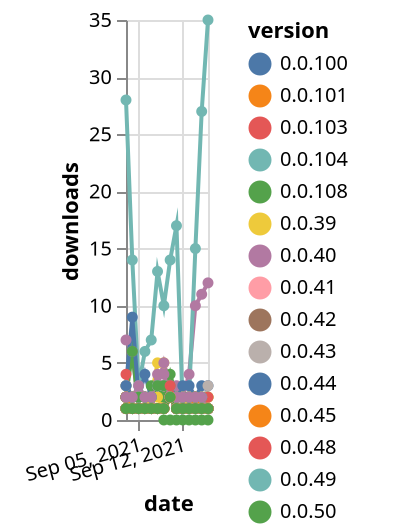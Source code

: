 {"$schema": "https://vega.github.io/schema/vega-lite/v5.json", "description": "A simple bar chart with embedded data.", "data": {"values": [{"date": "2021-09-03", "total": 326, "delta": 2, "version": "0.0.85"}, {"date": "2021-09-04", "total": 327, "delta": 1, "version": "0.0.85"}, {"date": "2021-09-05", "total": 328, "delta": 1, "version": "0.0.85"}, {"date": "2021-09-06", "total": 329, "delta": 1, "version": "0.0.85"}, {"date": "2021-09-07", "total": 330, "delta": 1, "version": "0.0.85"}, {"date": "2021-09-08", "total": 331, "delta": 1, "version": "0.0.85"}, {"date": "2021-09-09", "total": 332, "delta": 1, "version": "0.0.85"}, {"date": "2021-09-10", "total": 334, "delta": 2, "version": "0.0.85"}, {"date": "2021-09-11", "total": 335, "delta": 1, "version": "0.0.85"}, {"date": "2021-09-12", "total": 336, "delta": 1, "version": "0.0.85"}, {"date": "2021-09-13", "total": 337, "delta": 1, "version": "0.0.85"}, {"date": "2021-09-14", "total": 338, "delta": 1, "version": "0.0.85"}, {"date": "2021-09-15", "total": 339, "delta": 1, "version": "0.0.85"}, {"date": "2021-09-16", "total": 340, "delta": 1, "version": "0.0.85"}, {"date": "2021-09-03", "total": 218, "delta": 1, "version": "0.0.59"}, {"date": "2021-09-04", "total": 219, "delta": 1, "version": "0.0.59"}, {"date": "2021-09-05", "total": 220, "delta": 1, "version": "0.0.59"}, {"date": "2021-09-06", "total": 221, "delta": 1, "version": "0.0.59"}, {"date": "2021-09-07", "total": 222, "delta": 1, "version": "0.0.59"}, {"date": "2021-09-08", "total": 223, "delta": 1, "version": "0.0.59"}, {"date": "2021-09-09", "total": 224, "delta": 1, "version": "0.0.59"}, {"date": "2021-09-10", "total": 226, "delta": 2, "version": "0.0.59"}, {"date": "2021-09-11", "total": 227, "delta": 1, "version": "0.0.59"}, {"date": "2021-09-12", "total": 228, "delta": 1, "version": "0.0.59"}, {"date": "2021-09-13", "total": 229, "delta": 1, "version": "0.0.59"}, {"date": "2021-09-14", "total": 230, "delta": 1, "version": "0.0.59"}, {"date": "2021-09-15", "total": 231, "delta": 1, "version": "0.0.59"}, {"date": "2021-09-16", "total": 232, "delta": 1, "version": "0.0.59"}, {"date": "2021-09-03", "total": 1906, "delta": 2, "version": "0.0.51"}, {"date": "2021-09-04", "total": 1908, "delta": 2, "version": "0.0.51"}, {"date": "2021-09-05", "total": 1910, "delta": 2, "version": "0.0.51"}, {"date": "2021-09-06", "total": 1912, "delta": 2, "version": "0.0.51"}, {"date": "2021-09-07", "total": 1914, "delta": 2, "version": "0.0.51"}, {"date": "2021-09-08", "total": 1919, "delta": 5, "version": "0.0.51"}, {"date": "2021-09-09", "total": 1924, "delta": 5, "version": "0.0.51"}, {"date": "2021-09-10", "total": 1926, "delta": 2, "version": "0.0.51"}, {"date": "2021-09-11", "total": 1928, "delta": 2, "version": "0.0.51"}, {"date": "2021-09-12", "total": 1930, "delta": 2, "version": "0.0.51"}, {"date": "2021-09-13", "total": 1932, "delta": 2, "version": "0.0.51"}, {"date": "2021-09-14", "total": 1934, "delta": 2, "version": "0.0.51"}, {"date": "2021-09-15", "total": 1936, "delta": 2, "version": "0.0.51"}, {"date": "2021-09-16", "total": 1937, "delta": 1, "version": "0.0.51"}, {"date": "2021-09-03", "total": 1691, "delta": 2, "version": "0.0.45"}, {"date": "2021-09-04", "total": 1693, "delta": 2, "version": "0.0.45"}, {"date": "2021-09-05", "total": 1695, "delta": 2, "version": "0.0.45"}, {"date": "2021-09-06", "total": 1697, "delta": 2, "version": "0.0.45"}, {"date": "2021-09-07", "total": 1699, "delta": 2, "version": "0.0.45"}, {"date": "2021-09-08", "total": 1702, "delta": 3, "version": "0.0.45"}, {"date": "2021-09-09", "total": 1705, "delta": 3, "version": "0.0.45"}, {"date": "2021-09-10", "total": 1707, "delta": 2, "version": "0.0.45"}, {"date": "2021-09-11", "total": 1709, "delta": 2, "version": "0.0.45"}, {"date": "2021-09-12", "total": 1711, "delta": 2, "version": "0.0.45"}, {"date": "2021-09-13", "total": 1713, "delta": 2, "version": "0.0.45"}, {"date": "2021-09-14", "total": 1715, "delta": 2, "version": "0.0.45"}, {"date": "2021-09-15", "total": 1717, "delta": 2, "version": "0.0.45"}, {"date": "2021-09-16", "total": 1718, "delta": 1, "version": "0.0.45"}, {"date": "2021-09-03", "total": 1317, "delta": 7, "version": "0.0.96"}, {"date": "2021-09-04", "total": 1323, "delta": 6, "version": "0.0.96"}, {"date": "2021-09-05", "total": 1324, "delta": 1, "version": "0.0.96"}, {"date": "2021-09-06", "total": 1325, "delta": 1, "version": "0.0.96"}, {"date": "2021-09-07", "total": 1326, "delta": 1, "version": "0.0.96"}, {"date": "2021-09-08", "total": 1329, "delta": 3, "version": "0.0.96"}, {"date": "2021-09-09", "total": 1334, "delta": 5, "version": "0.0.96"}, {"date": "2021-09-10", "total": 1337, "delta": 3, "version": "0.0.96"}, {"date": "2021-09-11", "total": 1340, "delta": 3, "version": "0.0.96"}, {"date": "2021-09-12", "total": 1342, "delta": 2, "version": "0.0.96"}, {"date": "2021-09-13", "total": 1346, "delta": 4, "version": "0.0.96"}, {"date": "2021-09-14", "total": 1356, "delta": 10, "version": "0.0.96"}, {"date": "2021-09-15", "total": 1367, "delta": 11, "version": "0.0.96"}, {"date": "2021-09-16", "total": 1379, "delta": 12, "version": "0.0.96"}, {"date": "2021-09-03", "total": 197, "delta": 1, "version": "0.0.57"}, {"date": "2021-09-04", "total": 198, "delta": 1, "version": "0.0.57"}, {"date": "2021-09-05", "total": 199, "delta": 1, "version": "0.0.57"}, {"date": "2021-09-06", "total": 200, "delta": 1, "version": "0.0.57"}, {"date": "2021-09-07", "total": 201, "delta": 1, "version": "0.0.57"}, {"date": "2021-09-08", "total": 202, "delta": 1, "version": "0.0.57"}, {"date": "2021-09-09", "total": 203, "delta": 1, "version": "0.0.57"}, {"date": "2021-09-10", "total": 205, "delta": 2, "version": "0.0.57"}, {"date": "2021-09-11", "total": 206, "delta": 1, "version": "0.0.57"}, {"date": "2021-09-12", "total": 207, "delta": 1, "version": "0.0.57"}, {"date": "2021-09-13", "total": 208, "delta": 1, "version": "0.0.57"}, {"date": "2021-09-14", "total": 209, "delta": 1, "version": "0.0.57"}, {"date": "2021-09-15", "total": 210, "delta": 1, "version": "0.0.57"}, {"date": "2021-09-16", "total": 211, "delta": 1, "version": "0.0.57"}, {"date": "2021-09-03", "total": 209, "delta": 1, "version": "0.0.63"}, {"date": "2021-09-04", "total": 210, "delta": 1, "version": "0.0.63"}, {"date": "2021-09-05", "total": 211, "delta": 1, "version": "0.0.63"}, {"date": "2021-09-06", "total": 212, "delta": 1, "version": "0.0.63"}, {"date": "2021-09-07", "total": 213, "delta": 1, "version": "0.0.63"}, {"date": "2021-09-08", "total": 214, "delta": 1, "version": "0.0.63"}, {"date": "2021-09-09", "total": 215, "delta": 1, "version": "0.0.63"}, {"date": "2021-09-10", "total": 217, "delta": 2, "version": "0.0.63"}, {"date": "2021-09-11", "total": 218, "delta": 1, "version": "0.0.63"}, {"date": "2021-09-12", "total": 219, "delta": 1, "version": "0.0.63"}, {"date": "2021-09-13", "total": 220, "delta": 1, "version": "0.0.63"}, {"date": "2021-09-14", "total": 221, "delta": 1, "version": "0.0.63"}, {"date": "2021-09-15", "total": 222, "delta": 1, "version": "0.0.63"}, {"date": "2021-09-16", "total": 223, "delta": 1, "version": "0.0.63"}, {"date": "2021-09-03", "total": 218, "delta": 1, "version": "0.0.86"}, {"date": "2021-09-04", "total": 219, "delta": 1, "version": "0.0.86"}, {"date": "2021-09-05", "total": 220, "delta": 1, "version": "0.0.86"}, {"date": "2021-09-06", "total": 221, "delta": 1, "version": "0.0.86"}, {"date": "2021-09-07", "total": 222, "delta": 1, "version": "0.0.86"}, {"date": "2021-09-08", "total": 223, "delta": 1, "version": "0.0.86"}, {"date": "2021-09-09", "total": 224, "delta": 1, "version": "0.0.86"}, {"date": "2021-09-10", "total": 226, "delta": 2, "version": "0.0.86"}, {"date": "2021-09-11", "total": 227, "delta": 1, "version": "0.0.86"}, {"date": "2021-09-12", "total": 228, "delta": 1, "version": "0.0.86"}, {"date": "2021-09-13", "total": 229, "delta": 1, "version": "0.0.86"}, {"date": "2021-09-14", "total": 230, "delta": 1, "version": "0.0.86"}, {"date": "2021-09-15", "total": 231, "delta": 1, "version": "0.0.86"}, {"date": "2021-09-16", "total": 232, "delta": 1, "version": "0.0.86"}, {"date": "2021-09-03", "total": 1844, "delta": 2, "version": "0.0.42"}, {"date": "2021-09-04", "total": 1846, "delta": 2, "version": "0.0.42"}, {"date": "2021-09-05", "total": 1848, "delta": 2, "version": "0.0.42"}, {"date": "2021-09-06", "total": 1850, "delta": 2, "version": "0.0.42"}, {"date": "2021-09-07", "total": 1852, "delta": 2, "version": "0.0.42"}, {"date": "2021-09-08", "total": 1855, "delta": 3, "version": "0.0.42"}, {"date": "2021-09-09", "total": 1858, "delta": 3, "version": "0.0.42"}, {"date": "2021-09-10", "total": 1860, "delta": 2, "version": "0.0.42"}, {"date": "2021-09-11", "total": 1862, "delta": 2, "version": "0.0.42"}, {"date": "2021-09-12", "total": 1864, "delta": 2, "version": "0.0.42"}, {"date": "2021-09-13", "total": 1866, "delta": 2, "version": "0.0.42"}, {"date": "2021-09-14", "total": 1868, "delta": 2, "version": "0.0.42"}, {"date": "2021-09-15", "total": 1870, "delta": 2, "version": "0.0.42"}, {"date": "2021-09-16", "total": 1871, "delta": 1, "version": "0.0.42"}, {"date": "2021-09-03", "total": 181, "delta": 1, "version": "0.0.60"}, {"date": "2021-09-04", "total": 182, "delta": 1, "version": "0.0.60"}, {"date": "2021-09-05", "total": 183, "delta": 1, "version": "0.0.60"}, {"date": "2021-09-06", "total": 184, "delta": 1, "version": "0.0.60"}, {"date": "2021-09-07", "total": 185, "delta": 1, "version": "0.0.60"}, {"date": "2021-09-08", "total": 186, "delta": 1, "version": "0.0.60"}, {"date": "2021-09-09", "total": 187, "delta": 1, "version": "0.0.60"}, {"date": "2021-09-10", "total": 189, "delta": 2, "version": "0.0.60"}, {"date": "2021-09-11", "total": 190, "delta": 1, "version": "0.0.60"}, {"date": "2021-09-12", "total": 191, "delta": 1, "version": "0.0.60"}, {"date": "2021-09-13", "total": 192, "delta": 1, "version": "0.0.60"}, {"date": "2021-09-14", "total": 193, "delta": 1, "version": "0.0.60"}, {"date": "2021-09-15", "total": 194, "delta": 1, "version": "0.0.60"}, {"date": "2021-09-16", "total": 195, "delta": 1, "version": "0.0.60"}, {"date": "2021-09-03", "total": 163, "delta": 1, "version": "0.0.72"}, {"date": "2021-09-04", "total": 164, "delta": 1, "version": "0.0.72"}, {"date": "2021-09-05", "total": 165, "delta": 1, "version": "0.0.72"}, {"date": "2021-09-06", "total": 166, "delta": 1, "version": "0.0.72"}, {"date": "2021-09-07", "total": 167, "delta": 1, "version": "0.0.72"}, {"date": "2021-09-08", "total": 168, "delta": 1, "version": "0.0.72"}, {"date": "2021-09-09", "total": 169, "delta": 1, "version": "0.0.72"}, {"date": "2021-09-10", "total": 171, "delta": 2, "version": "0.0.72"}, {"date": "2021-09-11", "total": 172, "delta": 1, "version": "0.0.72"}, {"date": "2021-09-12", "total": 173, "delta": 1, "version": "0.0.72"}, {"date": "2021-09-13", "total": 174, "delta": 1, "version": "0.0.72"}, {"date": "2021-09-14", "total": 175, "delta": 1, "version": "0.0.72"}, {"date": "2021-09-15", "total": 176, "delta": 1, "version": "0.0.72"}, {"date": "2021-09-16", "total": 177, "delta": 1, "version": "0.0.72"}, {"date": "2021-09-03", "total": 150, "delta": 28, "version": "0.0.104"}, {"date": "2021-09-04", "total": 164, "delta": 14, "version": "0.0.104"}, {"date": "2021-09-05", "total": 167, "delta": 3, "version": "0.0.104"}, {"date": "2021-09-06", "total": 173, "delta": 6, "version": "0.0.104"}, {"date": "2021-09-07", "total": 180, "delta": 7, "version": "0.0.104"}, {"date": "2021-09-08", "total": 193, "delta": 13, "version": "0.0.104"}, {"date": "2021-09-09", "total": 203, "delta": 10, "version": "0.0.104"}, {"date": "2021-09-10", "total": 217, "delta": 14, "version": "0.0.104"}, {"date": "2021-09-11", "total": 234, "delta": 17, "version": "0.0.104"}, {"date": "2021-09-12", "total": 235, "delta": 1, "version": "0.0.104"}, {"date": "2021-09-13", "total": 237, "delta": 2, "version": "0.0.104"}, {"date": "2021-09-14", "total": 252, "delta": 15, "version": "0.0.104"}, {"date": "2021-09-15", "total": 279, "delta": 27, "version": "0.0.104"}, {"date": "2021-09-16", "total": 314, "delta": 35, "version": "0.0.104"}, {"date": "2021-09-03", "total": 226, "delta": 2, "version": "0.0.98"}, {"date": "2021-09-04", "total": 227, "delta": 1, "version": "0.0.98"}, {"date": "2021-09-05", "total": 228, "delta": 1, "version": "0.0.98"}, {"date": "2021-09-06", "total": 229, "delta": 1, "version": "0.0.98"}, {"date": "2021-09-07", "total": 230, "delta": 1, "version": "0.0.98"}, {"date": "2021-09-08", "total": 231, "delta": 1, "version": "0.0.98"}, {"date": "2021-09-09", "total": 232, "delta": 1, "version": "0.0.98"}, {"date": "2021-09-10", "total": 234, "delta": 2, "version": "0.0.98"}, {"date": "2021-09-11", "total": 235, "delta": 1, "version": "0.0.98"}, {"date": "2021-09-12", "total": 236, "delta": 1, "version": "0.0.98"}, {"date": "2021-09-13", "total": 237, "delta": 1, "version": "0.0.98"}, {"date": "2021-09-14", "total": 238, "delta": 1, "version": "0.0.98"}, {"date": "2021-09-15", "total": 239, "delta": 1, "version": "0.0.98"}, {"date": "2021-09-16", "total": 240, "delta": 1, "version": "0.0.98"}, {"date": "2021-09-03", "total": 847, "delta": 2, "version": "0.0.71"}, {"date": "2021-09-04", "total": 853, "delta": 6, "version": "0.0.71"}, {"date": "2021-09-05", "total": 854, "delta": 1, "version": "0.0.71"}, {"date": "2021-09-06", "total": 855, "delta": 1, "version": "0.0.71"}, {"date": "2021-09-07", "total": 858, "delta": 3, "version": "0.0.71"}, {"date": "2021-09-08", "total": 861, "delta": 3, "version": "0.0.71"}, {"date": "2021-09-09", "total": 863, "delta": 2, "version": "0.0.71"}, {"date": "2021-09-10", "total": 867, "delta": 4, "version": "0.0.71"}, {"date": "2021-09-11", "total": 869, "delta": 2, "version": "0.0.71"}, {"date": "2021-09-12", "total": 871, "delta": 2, "version": "0.0.71"}, {"date": "2021-09-13", "total": 873, "delta": 2, "version": "0.0.71"}, {"date": "2021-09-14", "total": 874, "delta": 1, "version": "0.0.71"}, {"date": "2021-09-15", "total": 876, "delta": 2, "version": "0.0.71"}, {"date": "2021-09-16", "total": 878, "delta": 2, "version": "0.0.71"}, {"date": "2021-09-03", "total": 463, "delta": 1, "version": "0.0.64"}, {"date": "2021-09-04", "total": 464, "delta": 1, "version": "0.0.64"}, {"date": "2021-09-05", "total": 465, "delta": 1, "version": "0.0.64"}, {"date": "2021-09-06", "total": 466, "delta": 1, "version": "0.0.64"}, {"date": "2021-09-07", "total": 467, "delta": 1, "version": "0.0.64"}, {"date": "2021-09-08", "total": 468, "delta": 1, "version": "0.0.64"}, {"date": "2021-09-09", "total": 469, "delta": 1, "version": "0.0.64"}, {"date": "2021-09-10", "total": 471, "delta": 2, "version": "0.0.64"}, {"date": "2021-09-11", "total": 472, "delta": 1, "version": "0.0.64"}, {"date": "2021-09-12", "total": 473, "delta": 1, "version": "0.0.64"}, {"date": "2021-09-13", "total": 474, "delta": 1, "version": "0.0.64"}, {"date": "2021-09-14", "total": 475, "delta": 1, "version": "0.0.64"}, {"date": "2021-09-15", "total": 476, "delta": 1, "version": "0.0.64"}, {"date": "2021-09-16", "total": 477, "delta": 1, "version": "0.0.64"}, {"date": "2021-09-03", "total": 437, "delta": 2, "version": "0.0.101"}, {"date": "2021-09-04", "total": 438, "delta": 1, "version": "0.0.101"}, {"date": "2021-09-05", "total": 439, "delta": 1, "version": "0.0.101"}, {"date": "2021-09-06", "total": 440, "delta": 1, "version": "0.0.101"}, {"date": "2021-09-07", "total": 441, "delta": 1, "version": "0.0.101"}, {"date": "2021-09-08", "total": 442, "delta": 1, "version": "0.0.101"}, {"date": "2021-09-09", "total": 443, "delta": 1, "version": "0.0.101"}, {"date": "2021-09-10", "total": 445, "delta": 2, "version": "0.0.101"}, {"date": "2021-09-11", "total": 447, "delta": 2, "version": "0.0.101"}, {"date": "2021-09-12", "total": 448, "delta": 1, "version": "0.0.101"}, {"date": "2021-09-13", "total": 449, "delta": 1, "version": "0.0.101"}, {"date": "2021-09-14", "total": 450, "delta": 1, "version": "0.0.101"}, {"date": "2021-09-15", "total": 451, "delta": 1, "version": "0.0.101"}, {"date": "2021-09-16", "total": 452, "delta": 1, "version": "0.0.101"}, {"date": "2021-09-03", "total": 1825, "delta": 2, "version": "0.0.39"}, {"date": "2021-09-04", "total": 1827, "delta": 2, "version": "0.0.39"}, {"date": "2021-09-05", "total": 1829, "delta": 2, "version": "0.0.39"}, {"date": "2021-09-06", "total": 1831, "delta": 2, "version": "0.0.39"}, {"date": "2021-09-07", "total": 1833, "delta": 2, "version": "0.0.39"}, {"date": "2021-09-08", "total": 1836, "delta": 3, "version": "0.0.39"}, {"date": "2021-09-09", "total": 1839, "delta": 3, "version": "0.0.39"}, {"date": "2021-09-10", "total": 1841, "delta": 2, "version": "0.0.39"}, {"date": "2021-09-11", "total": 1843, "delta": 2, "version": "0.0.39"}, {"date": "2021-09-12", "total": 1845, "delta": 2, "version": "0.0.39"}, {"date": "2021-09-13", "total": 1847, "delta": 2, "version": "0.0.39"}, {"date": "2021-09-14", "total": 1849, "delta": 2, "version": "0.0.39"}, {"date": "2021-09-15", "total": 1851, "delta": 2, "version": "0.0.39"}, {"date": "2021-09-16", "total": 1852, "delta": 1, "version": "0.0.39"}, {"date": "2021-09-03", "total": 1664, "delta": 2, "version": "0.0.48"}, {"date": "2021-09-04", "total": 1666, "delta": 2, "version": "0.0.48"}, {"date": "2021-09-05", "total": 1668, "delta": 2, "version": "0.0.48"}, {"date": "2021-09-06", "total": 1670, "delta": 2, "version": "0.0.48"}, {"date": "2021-09-07", "total": 1672, "delta": 2, "version": "0.0.48"}, {"date": "2021-09-08", "total": 1675, "delta": 3, "version": "0.0.48"}, {"date": "2021-09-09", "total": 1678, "delta": 3, "version": "0.0.48"}, {"date": "2021-09-10", "total": 1680, "delta": 2, "version": "0.0.48"}, {"date": "2021-09-11", "total": 1682, "delta": 2, "version": "0.0.48"}, {"date": "2021-09-12", "total": 1684, "delta": 2, "version": "0.0.48"}, {"date": "2021-09-13", "total": 1686, "delta": 2, "version": "0.0.48"}, {"date": "2021-09-14", "total": 1688, "delta": 2, "version": "0.0.48"}, {"date": "2021-09-15", "total": 1690, "delta": 2, "version": "0.0.48"}, {"date": "2021-09-16", "total": 1691, "delta": 1, "version": "0.0.48"}, {"date": "2021-09-03", "total": 311, "delta": 3, "version": "0.0.95"}, {"date": "2021-09-04", "total": 312, "delta": 1, "version": "0.0.95"}, {"date": "2021-09-05", "total": 313, "delta": 1, "version": "0.0.95"}, {"date": "2021-09-06", "total": 314, "delta": 1, "version": "0.0.95"}, {"date": "2021-09-07", "total": 316, "delta": 2, "version": "0.0.95"}, {"date": "2021-09-08", "total": 318, "delta": 2, "version": "0.0.95"}, {"date": "2021-09-09", "total": 319, "delta": 1, "version": "0.0.95"}, {"date": "2021-09-10", "total": 322, "delta": 3, "version": "0.0.95"}, {"date": "2021-09-11", "total": 323, "delta": 1, "version": "0.0.95"}, {"date": "2021-09-12", "total": 324, "delta": 1, "version": "0.0.95"}, {"date": "2021-09-13", "total": 326, "delta": 2, "version": "0.0.95"}, {"date": "2021-09-14", "total": 328, "delta": 2, "version": "0.0.95"}, {"date": "2021-09-15", "total": 330, "delta": 2, "version": "0.0.95"}, {"date": "2021-09-16", "total": 332, "delta": 2, "version": "0.0.95"}, {"date": "2021-09-03", "total": 1824, "delta": 2, "version": "0.0.40"}, {"date": "2021-09-04", "total": 1826, "delta": 2, "version": "0.0.40"}, {"date": "2021-09-05", "total": 1828, "delta": 2, "version": "0.0.40"}, {"date": "2021-09-06", "total": 1830, "delta": 2, "version": "0.0.40"}, {"date": "2021-09-07", "total": 1832, "delta": 2, "version": "0.0.40"}, {"date": "2021-09-08", "total": 1835, "delta": 3, "version": "0.0.40"}, {"date": "2021-09-09", "total": 1838, "delta": 3, "version": "0.0.40"}, {"date": "2021-09-10", "total": 1840, "delta": 2, "version": "0.0.40"}, {"date": "2021-09-11", "total": 1842, "delta": 2, "version": "0.0.40"}, {"date": "2021-09-12", "total": 1844, "delta": 2, "version": "0.0.40"}, {"date": "2021-09-13", "total": 1846, "delta": 2, "version": "0.0.40"}, {"date": "2021-09-14", "total": 1848, "delta": 2, "version": "0.0.40"}, {"date": "2021-09-15", "total": 1850, "delta": 2, "version": "0.0.40"}, {"date": "2021-09-16", "total": 1851, "delta": 1, "version": "0.0.40"}, {"date": "2021-09-03", "total": 1128, "delta": 3, "version": "0.0.66"}, {"date": "2021-09-04", "total": 1137, "delta": 9, "version": "0.0.66"}, {"date": "2021-09-05", "total": 1139, "delta": 2, "version": "0.0.66"}, {"date": "2021-09-06", "total": 1143, "delta": 4, "version": "0.0.66"}, {"date": "2021-09-07", "total": 1145, "delta": 2, "version": "0.0.66"}, {"date": "2021-09-08", "total": 1148, "delta": 3, "version": "0.0.66"}, {"date": "2021-09-09", "total": 1151, "delta": 3, "version": "0.0.66"}, {"date": "2021-09-10", "total": 1154, "delta": 3, "version": "0.0.66"}, {"date": "2021-09-11", "total": 1156, "delta": 2, "version": "0.0.66"}, {"date": "2021-09-12", "total": 1159, "delta": 3, "version": "0.0.66"}, {"date": "2021-09-13", "total": 1162, "delta": 3, "version": "0.0.66"}, {"date": "2021-09-14", "total": 1164, "delta": 2, "version": "0.0.66"}, {"date": "2021-09-15", "total": 1167, "delta": 3, "version": "0.0.66"}, {"date": "2021-09-16", "total": 1170, "delta": 3, "version": "0.0.66"}, {"date": "2021-09-03", "total": 202, "delta": 1, "version": "0.0.65"}, {"date": "2021-09-04", "total": 203, "delta": 1, "version": "0.0.65"}, {"date": "2021-09-05", "total": 204, "delta": 1, "version": "0.0.65"}, {"date": "2021-09-06", "total": 205, "delta": 1, "version": "0.0.65"}, {"date": "2021-09-07", "total": 206, "delta": 1, "version": "0.0.65"}, {"date": "2021-09-08", "total": 207, "delta": 1, "version": "0.0.65"}, {"date": "2021-09-09", "total": 208, "delta": 1, "version": "0.0.65"}, {"date": "2021-09-10", "total": 210, "delta": 2, "version": "0.0.65"}, {"date": "2021-09-11", "total": 211, "delta": 1, "version": "0.0.65"}, {"date": "2021-09-12", "total": 212, "delta": 1, "version": "0.0.65"}, {"date": "2021-09-13", "total": 213, "delta": 1, "version": "0.0.65"}, {"date": "2021-09-14", "total": 214, "delta": 1, "version": "0.0.65"}, {"date": "2021-09-15", "total": 215, "delta": 1, "version": "0.0.65"}, {"date": "2021-09-16", "total": 216, "delta": 1, "version": "0.0.65"}, {"date": "2021-09-03", "total": 202, "delta": 1, "version": "0.0.78"}, {"date": "2021-09-04", "total": 203, "delta": 1, "version": "0.0.78"}, {"date": "2021-09-05", "total": 204, "delta": 1, "version": "0.0.78"}, {"date": "2021-09-06", "total": 205, "delta": 1, "version": "0.0.78"}, {"date": "2021-09-07", "total": 206, "delta": 1, "version": "0.0.78"}, {"date": "2021-09-08", "total": 207, "delta": 1, "version": "0.0.78"}, {"date": "2021-09-09", "total": 208, "delta": 1, "version": "0.0.78"}, {"date": "2021-09-10", "total": 210, "delta": 2, "version": "0.0.78"}, {"date": "2021-09-11", "total": 211, "delta": 1, "version": "0.0.78"}, {"date": "2021-09-12", "total": 212, "delta": 1, "version": "0.0.78"}, {"date": "2021-09-13", "total": 213, "delta": 1, "version": "0.0.78"}, {"date": "2021-09-14", "total": 214, "delta": 1, "version": "0.0.78"}, {"date": "2021-09-15", "total": 215, "delta": 1, "version": "0.0.78"}, {"date": "2021-09-16", "total": 216, "delta": 1, "version": "0.0.78"}, {"date": "2021-09-03", "total": 274, "delta": 1, "version": "0.0.84"}, {"date": "2021-09-04", "total": 275, "delta": 1, "version": "0.0.84"}, {"date": "2021-09-05", "total": 276, "delta": 1, "version": "0.0.84"}, {"date": "2021-09-06", "total": 277, "delta": 1, "version": "0.0.84"}, {"date": "2021-09-07", "total": 278, "delta": 1, "version": "0.0.84"}, {"date": "2021-09-08", "total": 279, "delta": 1, "version": "0.0.84"}, {"date": "2021-09-09", "total": 280, "delta": 1, "version": "0.0.84"}, {"date": "2021-09-10", "total": 282, "delta": 2, "version": "0.0.84"}, {"date": "2021-09-11", "total": 283, "delta": 1, "version": "0.0.84"}, {"date": "2021-09-12", "total": 284, "delta": 1, "version": "0.0.84"}, {"date": "2021-09-13", "total": 285, "delta": 1, "version": "0.0.84"}, {"date": "2021-09-14", "total": 286, "delta": 1, "version": "0.0.84"}, {"date": "2021-09-15", "total": 287, "delta": 1, "version": "0.0.84"}, {"date": "2021-09-16", "total": 288, "delta": 1, "version": "0.0.84"}, {"date": "2021-09-03", "total": 200, "delta": 3, "version": "0.0.99"}, {"date": "2021-09-04", "total": 201, "delta": 1, "version": "0.0.99"}, {"date": "2021-09-05", "total": 202, "delta": 1, "version": "0.0.99"}, {"date": "2021-09-06", "total": 203, "delta": 1, "version": "0.0.99"}, {"date": "2021-09-07", "total": 204, "delta": 1, "version": "0.0.99"}, {"date": "2021-09-08", "total": 205, "delta": 1, "version": "0.0.99"}, {"date": "2021-09-09", "total": 206, "delta": 1, "version": "0.0.99"}, {"date": "2021-09-10", "total": 208, "delta": 2, "version": "0.0.99"}, {"date": "2021-09-11", "total": 210, "delta": 2, "version": "0.0.99"}, {"date": "2021-09-12", "total": 211, "delta": 1, "version": "0.0.99"}, {"date": "2021-09-13", "total": 212, "delta": 1, "version": "0.0.99"}, {"date": "2021-09-14", "total": 214, "delta": 2, "version": "0.0.99"}, {"date": "2021-09-15", "total": 216, "delta": 2, "version": "0.0.99"}, {"date": "2021-09-16", "total": 217, "delta": 1, "version": "0.0.99"}, {"date": "2021-09-03", "total": 163, "delta": 1, "version": "0.0.80"}, {"date": "2021-09-04", "total": 164, "delta": 1, "version": "0.0.80"}, {"date": "2021-09-05", "total": 165, "delta": 1, "version": "0.0.80"}, {"date": "2021-09-06", "total": 166, "delta": 1, "version": "0.0.80"}, {"date": "2021-09-07", "total": 167, "delta": 1, "version": "0.0.80"}, {"date": "2021-09-08", "total": 168, "delta": 1, "version": "0.0.80"}, {"date": "2021-09-09", "total": 169, "delta": 1, "version": "0.0.80"}, {"date": "2021-09-10", "total": 171, "delta": 2, "version": "0.0.80"}, {"date": "2021-09-11", "total": 172, "delta": 1, "version": "0.0.80"}, {"date": "2021-09-12", "total": 173, "delta": 1, "version": "0.0.80"}, {"date": "2021-09-13", "total": 174, "delta": 1, "version": "0.0.80"}, {"date": "2021-09-14", "total": 176, "delta": 2, "version": "0.0.80"}, {"date": "2021-09-15", "total": 177, "delta": 1, "version": "0.0.80"}, {"date": "2021-09-16", "total": 178, "delta": 1, "version": "0.0.80"}, {"date": "2021-09-03", "total": 267, "delta": 1, "version": "0.0.67"}, {"date": "2021-09-04", "total": 268, "delta": 1, "version": "0.0.67"}, {"date": "2021-09-05", "total": 269, "delta": 1, "version": "0.0.67"}, {"date": "2021-09-06", "total": 270, "delta": 1, "version": "0.0.67"}, {"date": "2021-09-07", "total": 271, "delta": 1, "version": "0.0.67"}, {"date": "2021-09-08", "total": 272, "delta": 1, "version": "0.0.67"}, {"date": "2021-09-09", "total": 273, "delta": 1, "version": "0.0.67"}, {"date": "2021-09-10", "total": 275, "delta": 2, "version": "0.0.67"}, {"date": "2021-09-11", "total": 276, "delta": 1, "version": "0.0.67"}, {"date": "2021-09-12", "total": 277, "delta": 1, "version": "0.0.67"}, {"date": "2021-09-13", "total": 278, "delta": 1, "version": "0.0.67"}, {"date": "2021-09-14", "total": 279, "delta": 1, "version": "0.0.67"}, {"date": "2021-09-15", "total": 280, "delta": 1, "version": "0.0.67"}, {"date": "2021-09-16", "total": 281, "delta": 1, "version": "0.0.67"}, {"date": "2021-09-03", "total": 199, "delta": 1, "version": "0.0.53"}, {"date": "2021-09-04", "total": 200, "delta": 1, "version": "0.0.53"}, {"date": "2021-09-05", "total": 201, "delta": 1, "version": "0.0.53"}, {"date": "2021-09-06", "total": 202, "delta": 1, "version": "0.0.53"}, {"date": "2021-09-07", "total": 203, "delta": 1, "version": "0.0.53"}, {"date": "2021-09-08", "total": 204, "delta": 1, "version": "0.0.53"}, {"date": "2021-09-09", "total": 205, "delta": 1, "version": "0.0.53"}, {"date": "2021-09-10", "total": 207, "delta": 2, "version": "0.0.53"}, {"date": "2021-09-11", "total": 208, "delta": 1, "version": "0.0.53"}, {"date": "2021-09-12", "total": 209, "delta": 1, "version": "0.0.53"}, {"date": "2021-09-13", "total": 210, "delta": 1, "version": "0.0.53"}, {"date": "2021-09-14", "total": 211, "delta": 1, "version": "0.0.53"}, {"date": "2021-09-15", "total": 212, "delta": 1, "version": "0.0.53"}, {"date": "2021-09-16", "total": 213, "delta": 1, "version": "0.0.53"}, {"date": "2021-09-03", "total": 261, "delta": 1, "version": "0.0.55"}, {"date": "2021-09-04", "total": 262, "delta": 1, "version": "0.0.55"}, {"date": "2021-09-05", "total": 263, "delta": 1, "version": "0.0.55"}, {"date": "2021-09-06", "total": 264, "delta": 1, "version": "0.0.55"}, {"date": "2021-09-07", "total": 265, "delta": 1, "version": "0.0.55"}, {"date": "2021-09-08", "total": 266, "delta": 1, "version": "0.0.55"}, {"date": "2021-09-09", "total": 267, "delta": 1, "version": "0.0.55"}, {"date": "2021-09-10", "total": 269, "delta": 2, "version": "0.0.55"}, {"date": "2021-09-11", "total": 270, "delta": 1, "version": "0.0.55"}, {"date": "2021-09-12", "total": 271, "delta": 1, "version": "0.0.55"}, {"date": "2021-09-13", "total": 272, "delta": 1, "version": "0.0.55"}, {"date": "2021-09-14", "total": 273, "delta": 1, "version": "0.0.55"}, {"date": "2021-09-15", "total": 274, "delta": 1, "version": "0.0.55"}, {"date": "2021-09-16", "total": 275, "delta": 1, "version": "0.0.55"}, {"date": "2021-09-03", "total": 220, "delta": 1, "version": "0.0.58"}, {"date": "2021-09-04", "total": 221, "delta": 1, "version": "0.0.58"}, {"date": "2021-09-05", "total": 222, "delta": 1, "version": "0.0.58"}, {"date": "2021-09-06", "total": 223, "delta": 1, "version": "0.0.58"}, {"date": "2021-09-07", "total": 224, "delta": 1, "version": "0.0.58"}, {"date": "2021-09-08", "total": 225, "delta": 1, "version": "0.0.58"}, {"date": "2021-09-09", "total": 226, "delta": 1, "version": "0.0.58"}, {"date": "2021-09-10", "total": 228, "delta": 2, "version": "0.0.58"}, {"date": "2021-09-11", "total": 229, "delta": 1, "version": "0.0.58"}, {"date": "2021-09-12", "total": 230, "delta": 1, "version": "0.0.58"}, {"date": "2021-09-13", "total": 231, "delta": 1, "version": "0.0.58"}, {"date": "2021-09-14", "total": 232, "delta": 1, "version": "0.0.58"}, {"date": "2021-09-15", "total": 233, "delta": 1, "version": "0.0.58"}, {"date": "2021-09-16", "total": 234, "delta": 1, "version": "0.0.58"}, {"date": "2021-09-03", "total": 1809, "delta": 2, "version": "0.0.43"}, {"date": "2021-09-04", "total": 1811, "delta": 2, "version": "0.0.43"}, {"date": "2021-09-05", "total": 1813, "delta": 2, "version": "0.0.43"}, {"date": "2021-09-06", "total": 1815, "delta": 2, "version": "0.0.43"}, {"date": "2021-09-07", "total": 1817, "delta": 2, "version": "0.0.43"}, {"date": "2021-09-08", "total": 1820, "delta": 3, "version": "0.0.43"}, {"date": "2021-09-09", "total": 1823, "delta": 3, "version": "0.0.43"}, {"date": "2021-09-10", "total": 1825, "delta": 2, "version": "0.0.43"}, {"date": "2021-09-11", "total": 1827, "delta": 2, "version": "0.0.43"}, {"date": "2021-09-12", "total": 1829, "delta": 2, "version": "0.0.43"}, {"date": "2021-09-13", "total": 1831, "delta": 2, "version": "0.0.43"}, {"date": "2021-09-14", "total": 1833, "delta": 2, "version": "0.0.43"}, {"date": "2021-09-15", "total": 1835, "delta": 2, "version": "0.0.43"}, {"date": "2021-09-16", "total": 1836, "delta": 1, "version": "0.0.43"}, {"date": "2021-09-03", "total": 197, "delta": 1, "version": "0.0.54"}, {"date": "2021-09-04", "total": 198, "delta": 1, "version": "0.0.54"}, {"date": "2021-09-05", "total": 199, "delta": 1, "version": "0.0.54"}, {"date": "2021-09-06", "total": 200, "delta": 1, "version": "0.0.54"}, {"date": "2021-09-07", "total": 201, "delta": 1, "version": "0.0.54"}, {"date": "2021-09-08", "total": 202, "delta": 1, "version": "0.0.54"}, {"date": "2021-09-09", "total": 203, "delta": 1, "version": "0.0.54"}, {"date": "2021-09-10", "total": 205, "delta": 2, "version": "0.0.54"}, {"date": "2021-09-11", "total": 206, "delta": 1, "version": "0.0.54"}, {"date": "2021-09-12", "total": 207, "delta": 1, "version": "0.0.54"}, {"date": "2021-09-13", "total": 208, "delta": 1, "version": "0.0.54"}, {"date": "2021-09-14", "total": 209, "delta": 1, "version": "0.0.54"}, {"date": "2021-09-15", "total": 210, "delta": 1, "version": "0.0.54"}, {"date": "2021-09-16", "total": 211, "delta": 1, "version": "0.0.54"}, {"date": "2021-09-03", "total": 201, "delta": 1, "version": "0.0.62"}, {"date": "2021-09-04", "total": 202, "delta": 1, "version": "0.0.62"}, {"date": "2021-09-05", "total": 203, "delta": 1, "version": "0.0.62"}, {"date": "2021-09-06", "total": 204, "delta": 1, "version": "0.0.62"}, {"date": "2021-09-07", "total": 205, "delta": 1, "version": "0.0.62"}, {"date": "2021-09-08", "total": 206, "delta": 1, "version": "0.0.62"}, {"date": "2021-09-09", "total": 207, "delta": 1, "version": "0.0.62"}, {"date": "2021-09-10", "total": 209, "delta": 2, "version": "0.0.62"}, {"date": "2021-09-11", "total": 210, "delta": 1, "version": "0.0.62"}, {"date": "2021-09-12", "total": 211, "delta": 1, "version": "0.0.62"}, {"date": "2021-09-13", "total": 212, "delta": 1, "version": "0.0.62"}, {"date": "2021-09-14", "total": 213, "delta": 1, "version": "0.0.62"}, {"date": "2021-09-15", "total": 214, "delta": 1, "version": "0.0.62"}, {"date": "2021-09-16", "total": 215, "delta": 1, "version": "0.0.62"}, {"date": "2021-09-09", "total": 16, "delta": 0, "version": "0.0.108"}, {"date": "2021-09-10", "total": 30, "delta": 0, "version": "0.0.108"}, {"date": "2021-09-11", "total": 42, "delta": 0, "version": "0.0.108"}, {"date": "2021-09-12", "total": 50, "delta": 0, "version": "0.0.108"}, {"date": "2021-09-13", "total": 56, "delta": 0, "version": "0.0.108"}, {"date": "2021-09-14", "total": 62, "delta": 0, "version": "0.0.108"}, {"date": "2021-09-15", "total": 68, "delta": 0, "version": "0.0.108"}, {"date": "2021-09-16", "total": 72, "delta": 0, "version": "0.0.108"}, {"date": "2021-09-03", "total": 163, "delta": 1, "version": "0.0.75"}, {"date": "2021-09-04", "total": 164, "delta": 1, "version": "0.0.75"}, {"date": "2021-09-05", "total": 165, "delta": 1, "version": "0.0.75"}, {"date": "2021-09-06", "total": 166, "delta": 1, "version": "0.0.75"}, {"date": "2021-09-07", "total": 167, "delta": 1, "version": "0.0.75"}, {"date": "2021-09-08", "total": 168, "delta": 1, "version": "0.0.75"}, {"date": "2021-09-09", "total": 169, "delta": 1, "version": "0.0.75"}, {"date": "2021-09-10", "total": 171, "delta": 2, "version": "0.0.75"}, {"date": "2021-09-11", "total": 172, "delta": 1, "version": "0.0.75"}, {"date": "2021-09-12", "total": 173, "delta": 1, "version": "0.0.75"}, {"date": "2021-09-13", "total": 174, "delta": 1, "version": "0.0.75"}, {"date": "2021-09-14", "total": 175, "delta": 1, "version": "0.0.75"}, {"date": "2021-09-15", "total": 176, "delta": 1, "version": "0.0.75"}, {"date": "2021-09-16", "total": 177, "delta": 1, "version": "0.0.75"}, {"date": "2021-09-03", "total": 128, "delta": 2, "version": "0.0.103"}, {"date": "2021-09-04", "total": 129, "delta": 1, "version": "0.0.103"}, {"date": "2021-09-05", "total": 130, "delta": 1, "version": "0.0.103"}, {"date": "2021-09-06", "total": 131, "delta": 1, "version": "0.0.103"}, {"date": "2021-09-07", "total": 132, "delta": 1, "version": "0.0.103"}, {"date": "2021-09-08", "total": 133, "delta": 1, "version": "0.0.103"}, {"date": "2021-09-09", "total": 134, "delta": 1, "version": "0.0.103"}, {"date": "2021-09-10", "total": 136, "delta": 2, "version": "0.0.103"}, {"date": "2021-09-11", "total": 137, "delta": 1, "version": "0.0.103"}, {"date": "2021-09-12", "total": 138, "delta": 1, "version": "0.0.103"}, {"date": "2021-09-13", "total": 139, "delta": 1, "version": "0.0.103"}, {"date": "2021-09-14", "total": 140, "delta": 1, "version": "0.0.103"}, {"date": "2021-09-15", "total": 141, "delta": 1, "version": "0.0.103"}, {"date": "2021-09-16", "total": 143, "delta": 2, "version": "0.0.103"}, {"date": "2021-09-03", "total": 209, "delta": 1, "version": "0.0.87"}, {"date": "2021-09-04", "total": 210, "delta": 1, "version": "0.0.87"}, {"date": "2021-09-05", "total": 211, "delta": 1, "version": "0.0.87"}, {"date": "2021-09-06", "total": 212, "delta": 1, "version": "0.0.87"}, {"date": "2021-09-07", "total": 213, "delta": 1, "version": "0.0.87"}, {"date": "2021-09-08", "total": 214, "delta": 1, "version": "0.0.87"}, {"date": "2021-09-09", "total": 215, "delta": 1, "version": "0.0.87"}, {"date": "2021-09-10", "total": 217, "delta": 2, "version": "0.0.87"}, {"date": "2021-09-11", "total": 218, "delta": 1, "version": "0.0.87"}, {"date": "2021-09-12", "total": 219, "delta": 1, "version": "0.0.87"}, {"date": "2021-09-13", "total": 220, "delta": 1, "version": "0.0.87"}, {"date": "2021-09-14", "total": 221, "delta": 1, "version": "0.0.87"}, {"date": "2021-09-15", "total": 222, "delta": 1, "version": "0.0.87"}, {"date": "2021-09-16", "total": 223, "delta": 1, "version": "0.0.87"}, {"date": "2021-09-03", "total": 174, "delta": 1, "version": "0.0.74"}, {"date": "2021-09-04", "total": 175, "delta": 1, "version": "0.0.74"}, {"date": "2021-09-05", "total": 176, "delta": 1, "version": "0.0.74"}, {"date": "2021-09-06", "total": 177, "delta": 1, "version": "0.0.74"}, {"date": "2021-09-07", "total": 178, "delta": 1, "version": "0.0.74"}, {"date": "2021-09-08", "total": 179, "delta": 1, "version": "0.0.74"}, {"date": "2021-09-09", "total": 180, "delta": 1, "version": "0.0.74"}, {"date": "2021-09-10", "total": 182, "delta": 2, "version": "0.0.74"}, {"date": "2021-09-11", "total": 183, "delta": 1, "version": "0.0.74"}, {"date": "2021-09-12", "total": 184, "delta": 1, "version": "0.0.74"}, {"date": "2021-09-13", "total": 185, "delta": 1, "version": "0.0.74"}, {"date": "2021-09-14", "total": 186, "delta": 1, "version": "0.0.74"}, {"date": "2021-09-15", "total": 187, "delta": 1, "version": "0.0.74"}, {"date": "2021-09-16", "total": 188, "delta": 1, "version": "0.0.74"}, {"date": "2021-09-03", "total": 13314, "delta": 1, "version": "0.0.76"}, {"date": "2021-09-04", "total": 13315, "delta": 1, "version": "0.0.76"}, {"date": "2021-09-05", "total": 13316, "delta": 1, "version": "0.0.76"}, {"date": "2021-09-06", "total": 13317, "delta": 1, "version": "0.0.76"}, {"date": "2021-09-07", "total": 13318, "delta": 1, "version": "0.0.76"}, {"date": "2021-09-08", "total": 13319, "delta": 1, "version": "0.0.76"}, {"date": "2021-09-09", "total": 13320, "delta": 1, "version": "0.0.76"}, {"date": "2021-09-10", "total": 13322, "delta": 2, "version": "0.0.76"}, {"date": "2021-09-11", "total": 13323, "delta": 1, "version": "0.0.76"}, {"date": "2021-09-12", "total": 13324, "delta": 1, "version": "0.0.76"}, {"date": "2021-09-13", "total": 13325, "delta": 1, "version": "0.0.76"}, {"date": "2021-09-14", "total": 13326, "delta": 1, "version": "0.0.76"}, {"date": "2021-09-15", "total": 13327, "delta": 1, "version": "0.0.76"}, {"date": "2021-09-16", "total": 13330, "delta": 3, "version": "0.0.76"}, {"date": "2021-09-03", "total": 154, "delta": 1, "version": "0.0.81"}, {"date": "2021-09-04", "total": 155, "delta": 1, "version": "0.0.81"}, {"date": "2021-09-05", "total": 156, "delta": 1, "version": "0.0.81"}, {"date": "2021-09-06", "total": 157, "delta": 1, "version": "0.0.81"}, {"date": "2021-09-07", "total": 158, "delta": 1, "version": "0.0.81"}, {"date": "2021-09-08", "total": 159, "delta": 1, "version": "0.0.81"}, {"date": "2021-09-09", "total": 160, "delta": 1, "version": "0.0.81"}, {"date": "2021-09-10", "total": 162, "delta": 2, "version": "0.0.81"}, {"date": "2021-09-11", "total": 163, "delta": 1, "version": "0.0.81"}, {"date": "2021-09-12", "total": 164, "delta": 1, "version": "0.0.81"}, {"date": "2021-09-13", "total": 165, "delta": 1, "version": "0.0.81"}, {"date": "2021-09-14", "total": 166, "delta": 1, "version": "0.0.81"}, {"date": "2021-09-15", "total": 167, "delta": 1, "version": "0.0.81"}, {"date": "2021-09-16", "total": 168, "delta": 1, "version": "0.0.81"}, {"date": "2021-09-03", "total": 1297, "delta": 1, "version": "0.0.77"}, {"date": "2021-09-04", "total": 1298, "delta": 1, "version": "0.0.77"}, {"date": "2021-09-05", "total": 1299, "delta": 1, "version": "0.0.77"}, {"date": "2021-09-06", "total": 1300, "delta": 1, "version": "0.0.77"}, {"date": "2021-09-07", "total": 1301, "delta": 1, "version": "0.0.77"}, {"date": "2021-09-08", "total": 1302, "delta": 1, "version": "0.0.77"}, {"date": "2021-09-09", "total": 1303, "delta": 1, "version": "0.0.77"}, {"date": "2021-09-10", "total": 1305, "delta": 2, "version": "0.0.77"}, {"date": "2021-09-11", "total": 1306, "delta": 1, "version": "0.0.77"}, {"date": "2021-09-12", "total": 1307, "delta": 1, "version": "0.0.77"}, {"date": "2021-09-13", "total": 1308, "delta": 1, "version": "0.0.77"}, {"date": "2021-09-14", "total": 1309, "delta": 1, "version": "0.0.77"}, {"date": "2021-09-15", "total": 1310, "delta": 1, "version": "0.0.77"}, {"date": "2021-09-16", "total": 1311, "delta": 1, "version": "0.0.77"}, {"date": "2021-09-03", "total": 270, "delta": 4, "version": "0.0.92"}, {"date": "2021-09-04", "total": 271, "delta": 1, "version": "0.0.92"}, {"date": "2021-09-05", "total": 272, "delta": 1, "version": "0.0.92"}, {"date": "2021-09-06", "total": 273, "delta": 1, "version": "0.0.92"}, {"date": "2021-09-07", "total": 274, "delta": 1, "version": "0.0.92"}, {"date": "2021-09-08", "total": 275, "delta": 1, "version": "0.0.92"}, {"date": "2021-09-09", "total": 276, "delta": 1, "version": "0.0.92"}, {"date": "2021-09-10", "total": 278, "delta": 2, "version": "0.0.92"}, {"date": "2021-09-11", "total": 279, "delta": 1, "version": "0.0.92"}, {"date": "2021-09-12", "total": 280, "delta": 1, "version": "0.0.92"}, {"date": "2021-09-13", "total": 281, "delta": 1, "version": "0.0.92"}, {"date": "2021-09-14", "total": 282, "delta": 1, "version": "0.0.92"}, {"date": "2021-09-15", "total": 283, "delta": 1, "version": "0.0.92"}, {"date": "2021-09-16", "total": 284, "delta": 1, "version": "0.0.92"}, {"date": "2021-09-03", "total": 220, "delta": 2, "version": "0.0.97"}, {"date": "2021-09-04", "total": 221, "delta": 1, "version": "0.0.97"}, {"date": "2021-09-05", "total": 222, "delta": 1, "version": "0.0.97"}, {"date": "2021-09-06", "total": 223, "delta": 1, "version": "0.0.97"}, {"date": "2021-09-07", "total": 224, "delta": 1, "version": "0.0.97"}, {"date": "2021-09-08", "total": 225, "delta": 1, "version": "0.0.97"}, {"date": "2021-09-09", "total": 226, "delta": 1, "version": "0.0.97"}, {"date": "2021-09-10", "total": 228, "delta": 2, "version": "0.0.97"}, {"date": "2021-09-11", "total": 229, "delta": 1, "version": "0.0.97"}, {"date": "2021-09-12", "total": 230, "delta": 1, "version": "0.0.97"}, {"date": "2021-09-13", "total": 231, "delta": 1, "version": "0.0.97"}, {"date": "2021-09-14", "total": 232, "delta": 1, "version": "0.0.97"}, {"date": "2021-09-15", "total": 233, "delta": 1, "version": "0.0.97"}, {"date": "2021-09-16", "total": 234, "delta": 1, "version": "0.0.97"}, {"date": "2021-09-03", "total": 182, "delta": 1, "version": "0.0.73"}, {"date": "2021-09-04", "total": 183, "delta": 1, "version": "0.0.73"}, {"date": "2021-09-05", "total": 184, "delta": 1, "version": "0.0.73"}, {"date": "2021-09-06", "total": 185, "delta": 1, "version": "0.0.73"}, {"date": "2021-09-07", "total": 186, "delta": 1, "version": "0.0.73"}, {"date": "2021-09-08", "total": 187, "delta": 1, "version": "0.0.73"}, {"date": "2021-09-09", "total": 188, "delta": 1, "version": "0.0.73"}, {"date": "2021-09-10", "total": 190, "delta": 2, "version": "0.0.73"}, {"date": "2021-09-11", "total": 191, "delta": 1, "version": "0.0.73"}, {"date": "2021-09-12", "total": 192, "delta": 1, "version": "0.0.73"}, {"date": "2021-09-13", "total": 193, "delta": 1, "version": "0.0.73"}, {"date": "2021-09-14", "total": 194, "delta": 1, "version": "0.0.73"}, {"date": "2021-09-15", "total": 195, "delta": 1, "version": "0.0.73"}, {"date": "2021-09-16", "total": 196, "delta": 1, "version": "0.0.73"}, {"date": "2021-09-03", "total": 1808, "delta": 3, "version": "0.0.44"}, {"date": "2021-09-04", "total": 1810, "delta": 2, "version": "0.0.44"}, {"date": "2021-09-05", "total": 1812, "delta": 2, "version": "0.0.44"}, {"date": "2021-09-06", "total": 1814, "delta": 2, "version": "0.0.44"}, {"date": "2021-09-07", "total": 1816, "delta": 2, "version": "0.0.44"}, {"date": "2021-09-08", "total": 1819, "delta": 3, "version": "0.0.44"}, {"date": "2021-09-09", "total": 1822, "delta": 3, "version": "0.0.44"}, {"date": "2021-09-10", "total": 1824, "delta": 2, "version": "0.0.44"}, {"date": "2021-09-11", "total": 1826, "delta": 2, "version": "0.0.44"}, {"date": "2021-09-12", "total": 1828, "delta": 2, "version": "0.0.44"}, {"date": "2021-09-13", "total": 1830, "delta": 2, "version": "0.0.44"}, {"date": "2021-09-14", "total": 1832, "delta": 2, "version": "0.0.44"}, {"date": "2021-09-15", "total": 1834, "delta": 2, "version": "0.0.44"}, {"date": "2021-09-16", "total": 1835, "delta": 1, "version": "0.0.44"}, {"date": "2021-09-03", "total": 230, "delta": 2, "version": "0.0.100"}, {"date": "2021-09-04", "total": 231, "delta": 1, "version": "0.0.100"}, {"date": "2021-09-05", "total": 232, "delta": 1, "version": "0.0.100"}, {"date": "2021-09-06", "total": 233, "delta": 1, "version": "0.0.100"}, {"date": "2021-09-07", "total": 234, "delta": 1, "version": "0.0.100"}, {"date": "2021-09-08", "total": 235, "delta": 1, "version": "0.0.100"}, {"date": "2021-09-09", "total": 236, "delta": 1, "version": "0.0.100"}, {"date": "2021-09-10", "total": 238, "delta": 2, "version": "0.0.100"}, {"date": "2021-09-11", "total": 239, "delta": 1, "version": "0.0.100"}, {"date": "2021-09-12", "total": 240, "delta": 1, "version": "0.0.100"}, {"date": "2021-09-13", "total": 241, "delta": 1, "version": "0.0.100"}, {"date": "2021-09-14", "total": 242, "delta": 1, "version": "0.0.100"}, {"date": "2021-09-15", "total": 243, "delta": 1, "version": "0.0.100"}, {"date": "2021-09-16", "total": 244, "delta": 1, "version": "0.0.100"}, {"date": "2021-09-03", "total": 141, "delta": 1, "version": "0.0.93"}, {"date": "2021-09-04", "total": 142, "delta": 1, "version": "0.0.93"}, {"date": "2021-09-05", "total": 143, "delta": 1, "version": "0.0.93"}, {"date": "2021-09-06", "total": 144, "delta": 1, "version": "0.0.93"}, {"date": "2021-09-07", "total": 145, "delta": 1, "version": "0.0.93"}, {"date": "2021-09-08", "total": 146, "delta": 1, "version": "0.0.93"}, {"date": "2021-09-09", "total": 147, "delta": 1, "version": "0.0.93"}, {"date": "2021-09-10", "total": 149, "delta": 2, "version": "0.0.93"}, {"date": "2021-09-11", "total": 150, "delta": 1, "version": "0.0.93"}, {"date": "2021-09-12", "total": 151, "delta": 1, "version": "0.0.93"}, {"date": "2021-09-13", "total": 152, "delta": 1, "version": "0.0.93"}, {"date": "2021-09-14", "total": 153, "delta": 1, "version": "0.0.93"}, {"date": "2021-09-15", "total": 154, "delta": 1, "version": "0.0.93"}, {"date": "2021-09-16", "total": 155, "delta": 1, "version": "0.0.93"}, {"date": "2021-09-03", "total": 1835, "delta": 2, "version": "0.0.41"}, {"date": "2021-09-04", "total": 1837, "delta": 2, "version": "0.0.41"}, {"date": "2021-09-05", "total": 1839, "delta": 2, "version": "0.0.41"}, {"date": "2021-09-06", "total": 1841, "delta": 2, "version": "0.0.41"}, {"date": "2021-09-07", "total": 1843, "delta": 2, "version": "0.0.41"}, {"date": "2021-09-08", "total": 1846, "delta": 3, "version": "0.0.41"}, {"date": "2021-09-09", "total": 1849, "delta": 3, "version": "0.0.41"}, {"date": "2021-09-10", "total": 1851, "delta": 2, "version": "0.0.41"}, {"date": "2021-09-11", "total": 1853, "delta": 2, "version": "0.0.41"}, {"date": "2021-09-12", "total": 1855, "delta": 2, "version": "0.0.41"}, {"date": "2021-09-13", "total": 1857, "delta": 2, "version": "0.0.41"}, {"date": "2021-09-14", "total": 1859, "delta": 2, "version": "0.0.41"}, {"date": "2021-09-15", "total": 1861, "delta": 2, "version": "0.0.41"}, {"date": "2021-09-16", "total": 1862, "delta": 1, "version": "0.0.41"}, {"date": "2021-09-03", "total": 1665, "delta": 2, "version": "0.0.49"}, {"date": "2021-09-04", "total": 1667, "delta": 2, "version": "0.0.49"}, {"date": "2021-09-05", "total": 1669, "delta": 2, "version": "0.0.49"}, {"date": "2021-09-06", "total": 1671, "delta": 2, "version": "0.0.49"}, {"date": "2021-09-07", "total": 1673, "delta": 2, "version": "0.0.49"}, {"date": "2021-09-08", "total": 1676, "delta": 3, "version": "0.0.49"}, {"date": "2021-09-09", "total": 1679, "delta": 3, "version": "0.0.49"}, {"date": "2021-09-10", "total": 1681, "delta": 2, "version": "0.0.49"}, {"date": "2021-09-11", "total": 1683, "delta": 2, "version": "0.0.49"}, {"date": "2021-09-12", "total": 1685, "delta": 2, "version": "0.0.49"}, {"date": "2021-09-13", "total": 1687, "delta": 2, "version": "0.0.49"}, {"date": "2021-09-14", "total": 1689, "delta": 2, "version": "0.0.49"}, {"date": "2021-09-15", "total": 1691, "delta": 2, "version": "0.0.49"}, {"date": "2021-09-16", "total": 1692, "delta": 1, "version": "0.0.49"}, {"date": "2021-09-03", "total": 520, "delta": 2, "version": "0.0.89"}, {"date": "2021-09-04", "total": 521, "delta": 1, "version": "0.0.89"}, {"date": "2021-09-05", "total": 522, "delta": 1, "version": "0.0.89"}, {"date": "2021-09-06", "total": 523, "delta": 1, "version": "0.0.89"}, {"date": "2021-09-07", "total": 524, "delta": 1, "version": "0.0.89"}, {"date": "2021-09-08", "total": 525, "delta": 1, "version": "0.0.89"}, {"date": "2021-09-09", "total": 526, "delta": 1, "version": "0.0.89"}, {"date": "2021-09-10", "total": 528, "delta": 2, "version": "0.0.89"}, {"date": "2021-09-11", "total": 529, "delta": 1, "version": "0.0.89"}, {"date": "2021-09-12", "total": 530, "delta": 1, "version": "0.0.89"}, {"date": "2021-09-13", "total": 531, "delta": 1, "version": "0.0.89"}, {"date": "2021-09-14", "total": 533, "delta": 2, "version": "0.0.89"}, {"date": "2021-09-15", "total": 534, "delta": 1, "version": "0.0.89"}, {"date": "2021-09-16", "total": 535, "delta": 1, "version": "0.0.89"}, {"date": "2021-09-03", "total": 184, "delta": 1, "version": "0.0.56"}, {"date": "2021-09-04", "total": 185, "delta": 1, "version": "0.0.56"}, {"date": "2021-09-05", "total": 186, "delta": 1, "version": "0.0.56"}, {"date": "2021-09-06", "total": 187, "delta": 1, "version": "0.0.56"}, {"date": "2021-09-07", "total": 188, "delta": 1, "version": "0.0.56"}, {"date": "2021-09-08", "total": 189, "delta": 1, "version": "0.0.56"}, {"date": "2021-09-09", "total": 190, "delta": 1, "version": "0.0.56"}, {"date": "2021-09-10", "total": 192, "delta": 2, "version": "0.0.56"}, {"date": "2021-09-11", "total": 193, "delta": 1, "version": "0.0.56"}, {"date": "2021-09-12", "total": 194, "delta": 1, "version": "0.0.56"}, {"date": "2021-09-13", "total": 195, "delta": 1, "version": "0.0.56"}, {"date": "2021-09-14", "total": 196, "delta": 1, "version": "0.0.56"}, {"date": "2021-09-15", "total": 197, "delta": 1, "version": "0.0.56"}, {"date": "2021-09-16", "total": 198, "delta": 1, "version": "0.0.56"}, {"date": "2021-09-03", "total": 1672, "delta": 2, "version": "0.0.50"}, {"date": "2021-09-04", "total": 1674, "delta": 2, "version": "0.0.50"}, {"date": "2021-09-05", "total": 1676, "delta": 2, "version": "0.0.50"}, {"date": "2021-09-06", "total": 1678, "delta": 2, "version": "0.0.50"}, {"date": "2021-09-07", "total": 1680, "delta": 2, "version": "0.0.50"}, {"date": "2021-09-08", "total": 1683, "delta": 3, "version": "0.0.50"}, {"date": "2021-09-09", "total": 1686, "delta": 3, "version": "0.0.50"}, {"date": "2021-09-10", "total": 1688, "delta": 2, "version": "0.0.50"}, {"date": "2021-09-11", "total": 1690, "delta": 2, "version": "0.0.50"}, {"date": "2021-09-12", "total": 1692, "delta": 2, "version": "0.0.50"}, {"date": "2021-09-13", "total": 1694, "delta": 2, "version": "0.0.50"}, {"date": "2021-09-14", "total": 1696, "delta": 2, "version": "0.0.50"}, {"date": "2021-09-15", "total": 1698, "delta": 2, "version": "0.0.50"}, {"date": "2021-09-16", "total": 1699, "delta": 1, "version": "0.0.50"}, {"date": "2021-09-03", "total": 564, "delta": 1, "version": "0.0.79"}, {"date": "2021-09-04", "total": 565, "delta": 1, "version": "0.0.79"}, {"date": "2021-09-05", "total": 566, "delta": 1, "version": "0.0.79"}, {"date": "2021-09-06", "total": 567, "delta": 1, "version": "0.0.79"}, {"date": "2021-09-07", "total": 568, "delta": 1, "version": "0.0.79"}, {"date": "2021-09-08", "total": 569, "delta": 1, "version": "0.0.79"}, {"date": "2021-09-09", "total": 570, "delta": 1, "version": "0.0.79"}, {"date": "2021-09-10", "total": 573, "delta": 3, "version": "0.0.79"}, {"date": "2021-09-11", "total": 574, "delta": 1, "version": "0.0.79"}, {"date": "2021-09-12", "total": 575, "delta": 1, "version": "0.0.79"}, {"date": "2021-09-13", "total": 576, "delta": 1, "version": "0.0.79"}, {"date": "2021-09-14", "total": 577, "delta": 1, "version": "0.0.79"}, {"date": "2021-09-15", "total": 578, "delta": 1, "version": "0.0.79"}, {"date": "2021-09-16", "total": 579, "delta": 1, "version": "0.0.79"}, {"date": "2021-09-03", "total": 206, "delta": 1, "version": "0.0.88"}, {"date": "2021-09-04", "total": 207, "delta": 1, "version": "0.0.88"}, {"date": "2021-09-05", "total": 208, "delta": 1, "version": "0.0.88"}, {"date": "2021-09-06", "total": 209, "delta": 1, "version": "0.0.88"}, {"date": "2021-09-07", "total": 210, "delta": 1, "version": "0.0.88"}, {"date": "2021-09-08", "total": 211, "delta": 1, "version": "0.0.88"}, {"date": "2021-09-09", "total": 212, "delta": 1, "version": "0.0.88"}, {"date": "2021-09-10", "total": 214, "delta": 2, "version": "0.0.88"}, {"date": "2021-09-11", "total": 215, "delta": 1, "version": "0.0.88"}, {"date": "2021-09-12", "total": 216, "delta": 1, "version": "0.0.88"}, {"date": "2021-09-13", "total": 217, "delta": 1, "version": "0.0.88"}, {"date": "2021-09-14", "total": 218, "delta": 1, "version": "0.0.88"}, {"date": "2021-09-15", "total": 219, "delta": 1, "version": "0.0.88"}, {"date": "2021-09-16", "total": 220, "delta": 1, "version": "0.0.88"}, {"date": "2021-09-03", "total": 1697, "delta": 2, "version": "0.0.52"}, {"date": "2021-09-04", "total": 1699, "delta": 2, "version": "0.0.52"}, {"date": "2021-09-05", "total": 1702, "delta": 3, "version": "0.0.52"}, {"date": "2021-09-06", "total": 1704, "delta": 2, "version": "0.0.52"}, {"date": "2021-09-07", "total": 1706, "delta": 2, "version": "0.0.52"}, {"date": "2021-09-08", "total": 1710, "delta": 4, "version": "0.0.52"}, {"date": "2021-09-09", "total": 1714, "delta": 4, "version": "0.0.52"}, {"date": "2021-09-10", "total": 1716, "delta": 2, "version": "0.0.52"}, {"date": "2021-09-11", "total": 1718, "delta": 2, "version": "0.0.52"}, {"date": "2021-09-12", "total": 1720, "delta": 2, "version": "0.0.52"}, {"date": "2021-09-13", "total": 1722, "delta": 2, "version": "0.0.52"}, {"date": "2021-09-14", "total": 1724, "delta": 2, "version": "0.0.52"}, {"date": "2021-09-15", "total": 1726, "delta": 2, "version": "0.0.52"}, {"date": "2021-09-16", "total": 1727, "delta": 1, "version": "0.0.52"}, {"date": "2021-09-03", "total": 155, "delta": 1, "version": "0.0.83"}, {"date": "2021-09-04", "total": 156, "delta": 1, "version": "0.0.83"}, {"date": "2021-09-05", "total": 157, "delta": 1, "version": "0.0.83"}, {"date": "2021-09-06", "total": 158, "delta": 1, "version": "0.0.83"}, {"date": "2021-09-07", "total": 159, "delta": 1, "version": "0.0.83"}, {"date": "2021-09-08", "total": 160, "delta": 1, "version": "0.0.83"}, {"date": "2021-09-09", "total": 161, "delta": 1, "version": "0.0.83"}, {"date": "2021-09-10", "total": 163, "delta": 2, "version": "0.0.83"}, {"date": "2021-09-11", "total": 164, "delta": 1, "version": "0.0.83"}, {"date": "2021-09-12", "total": 165, "delta": 1, "version": "0.0.83"}, {"date": "2021-09-13", "total": 166, "delta": 1, "version": "0.0.83"}, {"date": "2021-09-14", "total": 167, "delta": 1, "version": "0.0.83"}, {"date": "2021-09-15", "total": 168, "delta": 1, "version": "0.0.83"}, {"date": "2021-09-16", "total": 169, "delta": 1, "version": "0.0.83"}, {"date": "2021-09-03", "total": 2441, "delta": 1, "version": "0.0.70"}, {"date": "2021-09-04", "total": 2442, "delta": 1, "version": "0.0.70"}, {"date": "2021-09-05", "total": 2443, "delta": 1, "version": "0.0.70"}, {"date": "2021-09-06", "total": 2444, "delta": 1, "version": "0.0.70"}, {"date": "2021-09-07", "total": 2445, "delta": 1, "version": "0.0.70"}, {"date": "2021-09-08", "total": 2446, "delta": 1, "version": "0.0.70"}, {"date": "2021-09-09", "total": 2447, "delta": 1, "version": "0.0.70"}, {"date": "2021-09-10", "total": 2449, "delta": 2, "version": "0.0.70"}, {"date": "2021-09-11", "total": 2450, "delta": 1, "version": "0.0.70"}, {"date": "2021-09-12", "total": 2451, "delta": 1, "version": "0.0.70"}, {"date": "2021-09-13", "total": 2452, "delta": 1, "version": "0.0.70"}, {"date": "2021-09-14", "total": 2453, "delta": 1, "version": "0.0.70"}, {"date": "2021-09-15", "total": 2454, "delta": 1, "version": "0.0.70"}, {"date": "2021-09-16", "total": 2455, "delta": 1, "version": "0.0.70"}, {"date": "2021-09-03", "total": 180, "delta": 1, "version": "0.0.61"}, {"date": "2021-09-04", "total": 181, "delta": 1, "version": "0.0.61"}, {"date": "2021-09-05", "total": 182, "delta": 1, "version": "0.0.61"}, {"date": "2021-09-06", "total": 183, "delta": 1, "version": "0.0.61"}, {"date": "2021-09-07", "total": 184, "delta": 1, "version": "0.0.61"}, {"date": "2021-09-08", "total": 185, "delta": 1, "version": "0.0.61"}, {"date": "2021-09-09", "total": 186, "delta": 1, "version": "0.0.61"}, {"date": "2021-09-10", "total": 188, "delta": 2, "version": "0.0.61"}, {"date": "2021-09-11", "total": 189, "delta": 1, "version": "0.0.61"}, {"date": "2021-09-12", "total": 190, "delta": 1, "version": "0.0.61"}, {"date": "2021-09-13", "total": 191, "delta": 1, "version": "0.0.61"}, {"date": "2021-09-14", "total": 192, "delta": 1, "version": "0.0.61"}, {"date": "2021-09-15", "total": 193, "delta": 1, "version": "0.0.61"}, {"date": "2021-09-16", "total": 194, "delta": 1, "version": "0.0.61"}, {"date": "2021-09-03", "total": 165, "delta": 1, "version": "0.0.69"}, {"date": "2021-09-04", "total": 166, "delta": 1, "version": "0.0.69"}, {"date": "2021-09-05", "total": 167, "delta": 1, "version": "0.0.69"}, {"date": "2021-09-06", "total": 168, "delta": 1, "version": "0.0.69"}, {"date": "2021-09-07", "total": 169, "delta": 1, "version": "0.0.69"}, {"date": "2021-09-08", "total": 170, "delta": 1, "version": "0.0.69"}, {"date": "2021-09-09", "total": 171, "delta": 1, "version": "0.0.69"}, {"date": "2021-09-10", "total": 173, "delta": 2, "version": "0.0.69"}, {"date": "2021-09-11", "total": 174, "delta": 1, "version": "0.0.69"}, {"date": "2021-09-12", "total": 175, "delta": 1, "version": "0.0.69"}, {"date": "2021-09-13", "total": 176, "delta": 1, "version": "0.0.69"}, {"date": "2021-09-14", "total": 177, "delta": 1, "version": "0.0.69"}, {"date": "2021-09-15", "total": 178, "delta": 1, "version": "0.0.69"}, {"date": "2021-09-16", "total": 179, "delta": 1, "version": "0.0.69"}, {"date": "2021-09-03", "total": 136, "delta": 1, "version": "0.0.94"}, {"date": "2021-09-04", "total": 137, "delta": 1, "version": "0.0.94"}, {"date": "2021-09-05", "total": 138, "delta": 1, "version": "0.0.94"}, {"date": "2021-09-06", "total": 139, "delta": 1, "version": "0.0.94"}, {"date": "2021-09-07", "total": 140, "delta": 1, "version": "0.0.94"}, {"date": "2021-09-08", "total": 141, "delta": 1, "version": "0.0.94"}, {"date": "2021-09-09", "total": 142, "delta": 1, "version": "0.0.94"}, {"date": "2021-09-10", "total": 144, "delta": 2, "version": "0.0.94"}, {"date": "2021-09-11", "total": 145, "delta": 1, "version": "0.0.94"}, {"date": "2021-09-12", "total": 146, "delta": 1, "version": "0.0.94"}, {"date": "2021-09-13", "total": 147, "delta": 1, "version": "0.0.94"}, {"date": "2021-09-14", "total": 148, "delta": 1, "version": "0.0.94"}, {"date": "2021-09-15", "total": 149, "delta": 1, "version": "0.0.94"}, {"date": "2021-09-16", "total": 150, "delta": 1, "version": "0.0.94"}]}, "width": "container", "mark": {"type": "line", "point": {"filled": true}}, "encoding": {"x": {"field": "date", "type": "temporal", "timeUnit": "yearmonthdate", "title": "date", "axis": {"labelAngle": -15}}, "y": {"field": "delta", "type": "quantitative", "title": "downloads"}, "color": {"field": "version", "type": "nominal"}, "tooltip": {"field": "delta"}}}